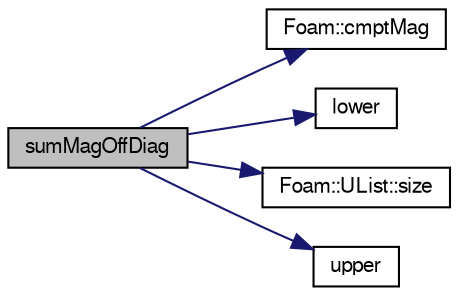 digraph "sumMagOffDiag"
{
  bgcolor="transparent";
  edge [fontname="FreeSans",fontsize="10",labelfontname="FreeSans",labelfontsize="10"];
  node [fontname="FreeSans",fontsize="10",shape=record];
  rankdir="LR";
  Node1 [label="sumMagOffDiag",height=0.2,width=0.4,color="black", fillcolor="grey75", style="filled" fontcolor="black"];
  Node1 -> Node2 [color="midnightblue",fontsize="10",style="solid",fontname="FreeSans"];
  Node2 [label="Foam::cmptMag",height=0.2,width=0.4,color="black",URL="$a10237.html#acf2383c8a0a1d5fef3eb5255b950229d"];
  Node1 -> Node3 [color="midnightblue",fontsize="10",style="solid",fontname="FreeSans"];
  Node3 [label="lower",height=0.2,width=0.4,color="black",URL="$a01246.html#aed8d4c3b9386a81ed7ff9f44cb736255"];
  Node1 -> Node4 [color="midnightblue",fontsize="10",style="solid",fontname="FreeSans"];
  Node4 [label="Foam::UList::size",height=0.2,width=0.4,color="black",URL="$a02659.html#a723361dc2020160f5492e8fe2d09fa44",tooltip="Return the number of elements in the UList. "];
  Node1 -> Node5 [color="midnightblue",fontsize="10",style="solid",fontname="FreeSans"];
  Node5 [label="upper",height=0.2,width=0.4,color="black",URL="$a01246.html#a53e005fd695b53bc8dd07c670f533b39"];
}
